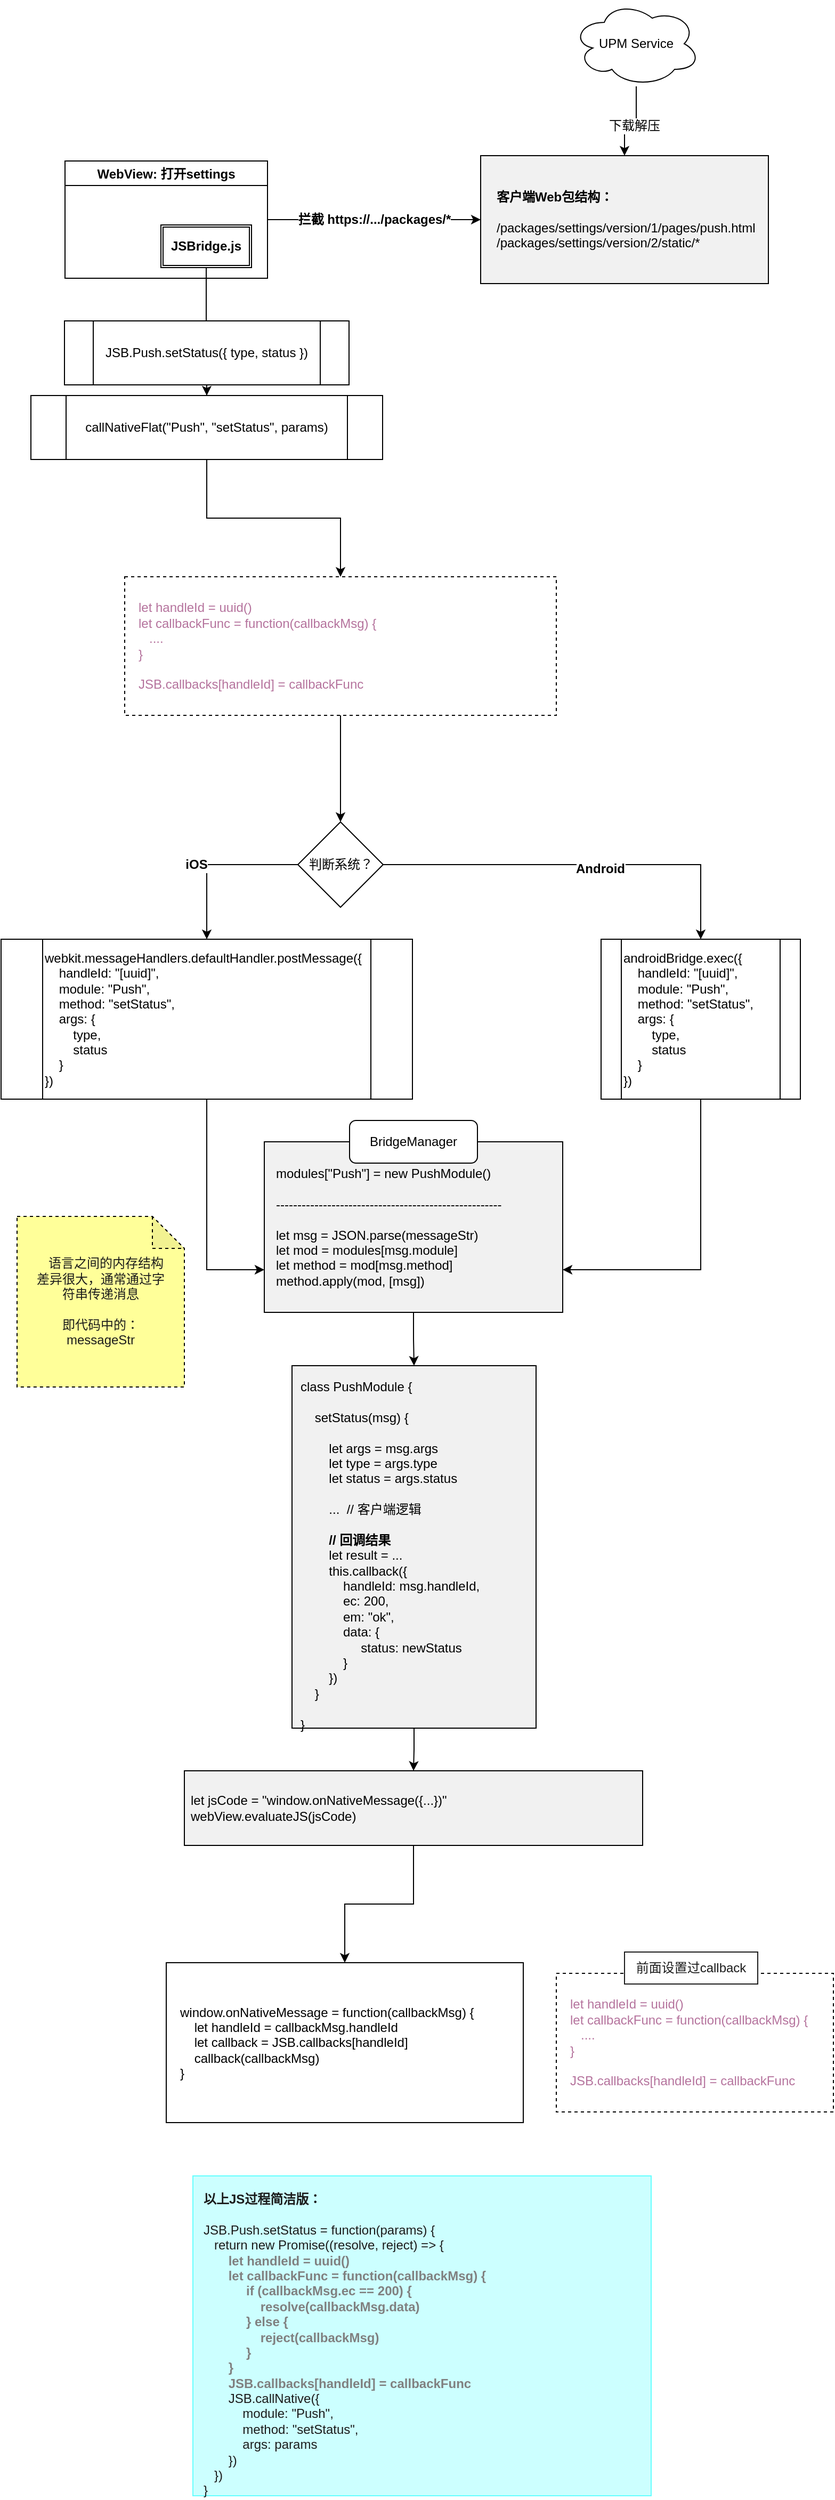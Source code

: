 <mxfile version="12.2.7" type="github" pages="1">
  <diagram id="y4ZexNS9l88Qdwmkb2It" name="Page-1">
    <mxGraphModel dx="1722" dy="901" grid="1" gridSize="10" guides="1" tooltips="1" connect="1" arrows="1" fold="1" page="1" pageScale="1" pageWidth="827" pageHeight="1169" math="0" shadow="0">
      <root>
        <mxCell id="0"/>
        <mxCell id="1" parent="0"/>
        <mxCell id="JOBqX9CXfl2p00bhvLgv-1" value="&lt;b&gt;客户端Web包结构：&lt;/b&gt;&lt;br&gt;&lt;br&gt;/packages/settings/version/1/pages/push.html&lt;br&gt;/packages/settings/version/2/static/*" style="rounded=0;whiteSpace=wrap;html=1;align=left;spacing=15;fillColor=#F1F1F1;" vertex="1" parent="1">
          <mxGeometry x="470" y="205" width="270" height="120" as="geometry"/>
        </mxCell>
        <mxCell id="JOBqX9CXfl2p00bhvLgv-3" style="edgeStyle=orthogonalEdgeStyle;rounded=0;orthogonalLoop=1;jettySize=auto;html=1;" edge="1" parent="1" source="JOBqX9CXfl2p00bhvLgv-2" target="JOBqX9CXfl2p00bhvLgv-1">
          <mxGeometry relative="1" as="geometry"/>
        </mxCell>
        <mxCell id="JOBqX9CXfl2p00bhvLgv-4" value="下载解压" style="text;html=1;resizable=0;points=[];align=center;verticalAlign=middle;labelBackgroundColor=#ffffff;" vertex="1" connectable="0" parent="JOBqX9CXfl2p00bhvLgv-3">
          <mxGeometry x="-0.094" y="4" relative="1" as="geometry">
            <mxPoint as="offset"/>
          </mxGeometry>
        </mxCell>
        <mxCell id="JOBqX9CXfl2p00bhvLgv-2" value="UPM Service" style="ellipse;shape=cloud;whiteSpace=wrap;html=1;align=center;" vertex="1" parent="1">
          <mxGeometry x="556" y="60" width="120" height="80" as="geometry"/>
        </mxCell>
        <mxCell id="JOBqX9CXfl2p00bhvLgv-8" style="edgeStyle=orthogonalEdgeStyle;rounded=0;orthogonalLoop=1;jettySize=auto;html=1;entryX=0;entryY=0.5;entryDx=0;entryDy=0;" edge="1" parent="1" source="JOBqX9CXfl2p00bhvLgv-5" target="JOBqX9CXfl2p00bhvLgv-1">
          <mxGeometry relative="1" as="geometry"/>
        </mxCell>
        <mxCell id="JOBqX9CXfl2p00bhvLgv-9" value="拦截 https://.../packages/*" style="text;html=1;resizable=0;points=[];align=center;verticalAlign=middle;labelBackgroundColor=#ffffff;fontStyle=1" vertex="1" connectable="0" parent="JOBqX9CXfl2p00bhvLgv-8">
          <mxGeometry x="-0.21" relative="1" as="geometry">
            <mxPoint x="21" as="offset"/>
          </mxGeometry>
        </mxCell>
        <mxCell id="JOBqX9CXfl2p00bhvLgv-5" value="WebView: 打开settings" style="swimlane;align=center;" vertex="1" parent="1">
          <mxGeometry x="80" y="210" width="190" height="110" as="geometry">
            <mxRectangle x="80" y="210" width="150" height="23" as="alternateBounds"/>
          </mxGeometry>
        </mxCell>
        <mxCell id="JOBqX9CXfl2p00bhvLgv-10" value="JSBridge.js" style="shape=ext;double=1;rounded=0;whiteSpace=wrap;html=1;align=center;fontStyle=1" vertex="1" parent="JOBqX9CXfl2p00bhvLgv-5">
          <mxGeometry x="90" y="60" width="85" height="40" as="geometry"/>
        </mxCell>
        <mxCell id="JOBqX9CXfl2p00bhvLgv-11" style="edgeStyle=orthogonalEdgeStyle;rounded=0;orthogonalLoop=1;jettySize=auto;html=1;" edge="1" parent="1" source="JOBqX9CXfl2p00bhvLgv-10">
          <mxGeometry relative="1" as="geometry">
            <mxPoint x="212.5" y="410" as="targetPoint"/>
          </mxGeometry>
        </mxCell>
        <mxCell id="JOBqX9CXfl2p00bhvLgv-14" style="edgeStyle=orthogonalEdgeStyle;rounded=0;orthogonalLoop=1;jettySize=auto;html=1;" edge="1" parent="1" source="JOBqX9CXfl2p00bhvLgv-12" target="JOBqX9CXfl2p00bhvLgv-13">
          <mxGeometry relative="1" as="geometry"/>
        </mxCell>
        <mxCell id="JOBqX9CXfl2p00bhvLgv-12" value="JSB.Push.setStatus({ type, status })" style="shape=process;whiteSpace=wrap;html=1;backgroundOutline=1;align=center;" vertex="1" parent="1">
          <mxGeometry x="79.5" y="360" width="267" height="60" as="geometry"/>
        </mxCell>
        <mxCell id="JOBqX9CXfl2p00bhvLgv-43" style="edgeStyle=orthogonalEdgeStyle;rounded=0;orthogonalLoop=1;jettySize=auto;html=1;fontFamily=Helvetica;" edge="1" parent="1" source="JOBqX9CXfl2p00bhvLgv-13" target="JOBqX9CXfl2p00bhvLgv-42">
          <mxGeometry relative="1" as="geometry"/>
        </mxCell>
        <mxCell id="JOBqX9CXfl2p00bhvLgv-13" value="callNativeFlat(&quot;Push&quot;, &quot;setStatus&quot;, params)" style="shape=process;whiteSpace=wrap;html=1;backgroundOutline=1;align=center;" vertex="1" parent="1">
          <mxGeometry x="48" y="430" width="330" height="60" as="geometry"/>
        </mxCell>
        <mxCell id="JOBqX9CXfl2p00bhvLgv-17" style="edgeStyle=orthogonalEdgeStyle;rounded=0;orthogonalLoop=1;jettySize=auto;html=1;exitX=0;exitY=0.5;exitDx=0;exitDy=0;" edge="1" parent="1" source="JOBqX9CXfl2p00bhvLgv-15" target="JOBqX9CXfl2p00bhvLgv-18">
          <mxGeometry relative="1" as="geometry">
            <mxPoint x="93" y="920" as="targetPoint"/>
          </mxGeometry>
        </mxCell>
        <mxCell id="JOBqX9CXfl2p00bhvLgv-20" value="iOS" style="text;html=1;resizable=0;points=[];align=center;verticalAlign=middle;labelBackgroundColor=#ffffff;fontStyle=1" vertex="1" connectable="0" parent="JOBqX9CXfl2p00bhvLgv-17">
          <mxGeometry x="-0.132" y="26" relative="1" as="geometry">
            <mxPoint x="-28" y="-26" as="offset"/>
          </mxGeometry>
        </mxCell>
        <mxCell id="JOBqX9CXfl2p00bhvLgv-23" style="edgeStyle=orthogonalEdgeStyle;rounded=0;orthogonalLoop=1;jettySize=auto;html=1;exitX=1;exitY=0.5;exitDx=0;exitDy=0;entryX=0.5;entryY=0;entryDx=0;entryDy=0;fontFamily=Helvetica;" edge="1" parent="1" source="JOBqX9CXfl2p00bhvLgv-15" target="JOBqX9CXfl2p00bhvLgv-21">
          <mxGeometry relative="1" as="geometry"/>
        </mxCell>
        <mxCell id="JOBqX9CXfl2p00bhvLgv-24" value="Android" style="text;html=1;resizable=0;points=[];align=center;verticalAlign=middle;labelBackgroundColor=#ffffff;fontFamily=Helvetica;fontStyle=1" vertex="1" connectable="0" parent="JOBqX9CXfl2p00bhvLgv-23">
          <mxGeometry x="0.103" y="-4" relative="1" as="geometry">
            <mxPoint as="offset"/>
          </mxGeometry>
        </mxCell>
        <mxCell id="JOBqX9CXfl2p00bhvLgv-15" value="判断系统？" style="rhombus;whiteSpace=wrap;html=1;align=center;" vertex="1" parent="1">
          <mxGeometry x="298.5" y="830" width="80" height="80" as="geometry"/>
        </mxCell>
        <mxCell id="JOBqX9CXfl2p00bhvLgv-34" style="edgeStyle=orthogonalEdgeStyle;rounded=0;orthogonalLoop=1;jettySize=auto;html=1;entryX=0;entryY=0.75;entryDx=0;entryDy=0;fontFamily=Helvetica;" edge="1" parent="1" source="JOBqX9CXfl2p00bhvLgv-18" target="JOBqX9CXfl2p00bhvLgv-33">
          <mxGeometry relative="1" as="geometry"/>
        </mxCell>
        <mxCell id="JOBqX9CXfl2p00bhvLgv-18" value="webkit.messageHandlers.defaultHandler.postMessage({&lt;br&gt;&amp;nbsp; &amp;nbsp; handleId: &quot;[uuid]&quot;,&lt;br&gt;&amp;nbsp; &amp;nbsp; module: &quot;Push&quot;,&lt;br&gt;&amp;nbsp; &amp;nbsp; method: &quot;setStatus&quot;,&lt;br&gt;&amp;nbsp; &amp;nbsp; args: {&lt;br&gt;&amp;nbsp; &amp;nbsp; &amp;nbsp; &amp;nbsp; type,&lt;br&gt;&amp;nbsp; &amp;nbsp; &amp;nbsp; &amp;nbsp; status&lt;br&gt;&amp;nbsp; &amp;nbsp; }&lt;br&gt;})" style="shape=process;whiteSpace=wrap;html=1;backgroundOutline=1;align=left;fontFamily=Helvetica;" vertex="1" parent="1">
          <mxGeometry x="20" y="940" width="386" height="150" as="geometry"/>
        </mxCell>
        <mxCell id="JOBqX9CXfl2p00bhvLgv-35" style="edgeStyle=orthogonalEdgeStyle;rounded=0;orthogonalLoop=1;jettySize=auto;html=1;entryX=1;entryY=0.75;entryDx=0;entryDy=0;fontFamily=Helvetica;exitX=0.5;exitY=1;exitDx=0;exitDy=0;" edge="1" parent="1" source="JOBqX9CXfl2p00bhvLgv-21" target="JOBqX9CXfl2p00bhvLgv-33">
          <mxGeometry relative="1" as="geometry"/>
        </mxCell>
        <mxCell id="JOBqX9CXfl2p00bhvLgv-21" value="androidBridge.exec({&lt;br&gt;&amp;nbsp; &amp;nbsp; handleId: &quot;[uuid]&quot;,&lt;br&gt;&amp;nbsp; &amp;nbsp; module: &quot;Push&quot;,&lt;br&gt;&amp;nbsp; &amp;nbsp; method: &quot;setStatus&quot;,&lt;br&gt;&amp;nbsp; &amp;nbsp; args: {&lt;br&gt;&amp;nbsp; &amp;nbsp; &amp;nbsp; &amp;nbsp; type,&lt;br&gt;&amp;nbsp; &amp;nbsp; &amp;nbsp; &amp;nbsp; status&lt;br&gt;&amp;nbsp; &amp;nbsp; }&lt;br&gt;})" style="shape=process;whiteSpace=wrap;html=1;backgroundOutline=1;align=left;fontFamily=Helvetica;" vertex="1" parent="1">
          <mxGeometry x="583" y="940" width="187" height="150" as="geometry"/>
        </mxCell>
        <mxCell id="JOBqX9CXfl2p00bhvLgv-38" style="edgeStyle=orthogonalEdgeStyle;rounded=0;orthogonalLoop=1;jettySize=auto;html=1;entryX=0.5;entryY=0;entryDx=0;entryDy=0;fontFamily=Helvetica;" edge="1" parent="1" source="JOBqX9CXfl2p00bhvLgv-26" target="JOBqX9CXfl2p00bhvLgv-37">
          <mxGeometry relative="1" as="geometry"/>
        </mxCell>
        <mxCell id="JOBqX9CXfl2p00bhvLgv-26" value="class PushModule {&lt;br&gt;&lt;br&gt;&amp;nbsp; &amp;nbsp; setStatus(msg) {&lt;br&gt;&lt;br&gt;&amp;nbsp; &amp;nbsp; &amp;nbsp; &amp;nbsp; let args = msg.args&lt;br&gt;&amp;nbsp; &amp;nbsp; &amp;nbsp; &amp;nbsp; let type = args.type&lt;br&gt;&amp;nbsp; &amp;nbsp; &amp;nbsp; &amp;nbsp; let status = args.status&lt;br&gt;&lt;br&gt;&amp;nbsp; &amp;nbsp; &amp;nbsp; &amp;nbsp; ...&amp;nbsp; // 客户端逻辑&lt;br&gt;&lt;br&gt;&amp;nbsp; &amp;nbsp; &amp;nbsp; &amp;nbsp; &lt;b&gt;// 回调结果&lt;/b&gt;&lt;br&gt;&amp;nbsp; &amp;nbsp; &amp;nbsp; &amp;nbsp; let result = ...&lt;br&gt;&amp;nbsp; &amp;nbsp; &amp;nbsp; &amp;nbsp; this.callback({&lt;br&gt;&amp;nbsp; &amp;nbsp; &amp;nbsp; &amp;nbsp; &amp;nbsp; &amp;nbsp; handleId: msg.handleId,&lt;br&gt;&amp;nbsp; &amp;nbsp; &amp;nbsp; &amp;nbsp; &amp;nbsp; &amp;nbsp; ec: 200,&lt;br&gt;&amp;nbsp; &amp;nbsp; &amp;nbsp; &amp;nbsp; &amp;nbsp; &amp;nbsp; em: &quot;ok&quot;,&lt;br&gt;&amp;nbsp; &amp;nbsp; &amp;nbsp; &amp;nbsp; &amp;nbsp; &amp;nbsp; data: {&lt;br&gt;&amp;nbsp; &amp;nbsp; &amp;nbsp; &amp;nbsp; &amp;nbsp; &amp;nbsp; &amp;nbsp; &amp;nbsp; &amp;nbsp;status: newStatus&lt;br&gt;&amp;nbsp; &amp;nbsp; &amp;nbsp; &amp;nbsp; &amp;nbsp; &amp;nbsp; }&lt;br&gt;&amp;nbsp; &amp;nbsp; &amp;nbsp; &amp;nbsp; })&lt;br&gt;&amp;nbsp; &amp;nbsp; }&lt;br&gt;&lt;br&gt;}" style="rounded=0;whiteSpace=wrap;html=1;fontFamily=Helvetica;align=left;verticalAlign=top;fillColor=#F1F1F1;spacing=8;" vertex="1" parent="1">
          <mxGeometry x="293" y="1340" width="229" height="340" as="geometry"/>
        </mxCell>
        <mxCell id="JOBqX9CXfl2p00bhvLgv-36" style="edgeStyle=orthogonalEdgeStyle;rounded=0;orthogonalLoop=1;jettySize=auto;html=1;fontFamily=Helvetica;" edge="1" parent="1" source="JOBqX9CXfl2p00bhvLgv-33" target="JOBqX9CXfl2p00bhvLgv-26">
          <mxGeometry relative="1" as="geometry">
            <mxPoint x="420" y="1270" as="targetPoint"/>
          </mxGeometry>
        </mxCell>
        <mxCell id="JOBqX9CXfl2p00bhvLgv-33" value="modules[&quot;Push&quot;] = new PushModule()&lt;br&gt;&lt;br&gt;-----------------------------------------------------&lt;br&gt;&lt;br&gt;let msg = JSON.parse(messageStr)&lt;br&gt;let mod = modules[msg.module]&lt;br&gt;let method = mod[msg.method]&lt;br&gt;method.apply(mod, [msg])" style="rounded=0;whiteSpace=wrap;html=1;fontFamily=Helvetica;align=left;spacing=11;fillColor=#F1F1F1;" vertex="1" parent="1">
          <mxGeometry x="267" y="1130" width="280" height="160" as="geometry"/>
        </mxCell>
        <mxCell id="JOBqX9CXfl2p00bhvLgv-32" value="BridgeManager" style="rounded=1;whiteSpace=wrap;html=1;fontFamily=Helvetica;align=center;" vertex="1" parent="1">
          <mxGeometry x="347" y="1110" width="120" height="40" as="geometry"/>
        </mxCell>
        <mxCell id="JOBqX9CXfl2p00bhvLgv-41" style="edgeStyle=orthogonalEdgeStyle;rounded=0;orthogonalLoop=1;jettySize=auto;html=1;fontFamily=Helvetica;" edge="1" parent="1" source="JOBqX9CXfl2p00bhvLgv-37" target="JOBqX9CXfl2p00bhvLgv-40">
          <mxGeometry relative="1" as="geometry"/>
        </mxCell>
        <mxCell id="JOBqX9CXfl2p00bhvLgv-37" value="let jsCode = &quot;window.onNativeMessage({...})&quot;&lt;br&gt;webView.evaluateJS(jsCode)" style="rounded=0;whiteSpace=wrap;html=1;fontFamily=Helvetica;align=left;spacing=6;labelBackgroundColor=none;fillColor=#F1F1F1;" vertex="1" parent="1">
          <mxGeometry x="192" y="1720" width="430" height="70" as="geometry"/>
        </mxCell>
        <mxCell id="JOBqX9CXfl2p00bhvLgv-40" value="window.onNativeMessage = function(callbackMsg) {&lt;br&gt;&amp;nbsp; &amp;nbsp; let handleId = callbackMsg.handleId&lt;br&gt;&amp;nbsp; &amp;nbsp; let callback = JSB.callbacks[handleId]&lt;br&gt;&amp;nbsp; &amp;nbsp; callback(callbackMsg)&lt;br&gt;}" style="rounded=0;whiteSpace=wrap;html=1;labelBackgroundColor=none;fillColor=#FFFFFF;fontFamily=Helvetica;align=left;spacing=13;" vertex="1" parent="1">
          <mxGeometry x="175" y="1900" width="335" height="150" as="geometry"/>
        </mxCell>
        <mxCell id="JOBqX9CXfl2p00bhvLgv-44" style="edgeStyle=orthogonalEdgeStyle;rounded=0;orthogonalLoop=1;jettySize=auto;html=1;fontFamily=Helvetica;" edge="1" parent="1" source="JOBqX9CXfl2p00bhvLgv-42" target="JOBqX9CXfl2p00bhvLgv-15">
          <mxGeometry relative="1" as="geometry"/>
        </mxCell>
        <mxCell id="JOBqX9CXfl2p00bhvLgv-42" value="let handleId = uuid()&lt;br&gt;let callbackFunc = function(callbackMsg) {&lt;br&gt;&amp;nbsp; &amp;nbsp;....&lt;br&gt;}&lt;br&gt;&lt;br&gt;JSB.callbacks[handleId] = callbackFunc" style="rounded=0;whiteSpace=wrap;html=1;labelBackgroundColor=none;fillColor=#FFFFFF;fontFamily=Helvetica;align=left;spacing=13;dashed=1;fontColor=#B5739D;" vertex="1" parent="1">
          <mxGeometry x="136" y="600" width="405" height="130" as="geometry"/>
        </mxCell>
        <mxCell id="JOBqX9CXfl2p00bhvLgv-45" value="let handleId = uuid()&lt;br&gt;let callbackFunc = function(callbackMsg) {&lt;br&gt;&amp;nbsp; &amp;nbsp;....&lt;br&gt;}&lt;br&gt;&lt;br&gt;JSB.callbacks[handleId] = callbackFunc" style="rounded=0;whiteSpace=wrap;html=1;labelBackgroundColor=none;fillColor=#FFFFFF;fontFamily=Helvetica;align=left;spacing=13;dashed=1;fontColor=#B5739D;" vertex="1" parent="1">
          <mxGeometry x="541" y="1910" width="260" height="130" as="geometry"/>
        </mxCell>
        <mxCell id="JOBqX9CXfl2p00bhvLgv-46" value="&amp;nbsp; &amp;nbsp;语言之间的内存结构差异很大，通常通过字符串传递消息&lt;br&gt;&lt;br&gt;即代码中的：messageStr" style="shape=note;whiteSpace=wrap;html=1;backgroundOutline=1;darkOpacity=0.05;dashed=1;labelBackgroundColor=none;fillColor=#FFFF99;fontFamily=Helvetica;fontColor=#1C1C1C;align=center;spacing=18;" vertex="1" parent="1">
          <mxGeometry x="35" y="1200" width="157" height="160" as="geometry"/>
        </mxCell>
        <mxCell id="JOBqX9CXfl2p00bhvLgv-47" value="&lt;b&gt;以上JS过程简洁版：&lt;/b&gt;&lt;br&gt;&lt;br&gt;JSB.Push.setStatus = function(params) {&lt;br&gt;&amp;nbsp; &amp;nbsp;return new Promise((resolve, reject) =&amp;gt; {&lt;br&gt;&amp;nbsp; &amp;nbsp; &amp;nbsp; &amp;nbsp;&lt;font color=&quot;#808080&quot;&gt;&lt;b&gt;let handleId = uuid()&lt;br&gt;&amp;nbsp; &amp;nbsp; &amp;nbsp; &amp;nbsp;let callbackFunc = function(callbackMsg) {&lt;br&gt;&amp;nbsp; &amp;nbsp; &amp;nbsp; &amp;nbsp; &amp;nbsp; &amp;nbsp; if (callbackMsg.ec == 200) {&lt;br&gt;&amp;nbsp; &amp;nbsp; &amp;nbsp; &amp;nbsp; &amp;nbsp; &amp;nbsp; &amp;nbsp; &amp;nbsp; resolve(callbackMsg.data)&lt;br&gt;&amp;nbsp; &amp;nbsp; &amp;nbsp; &amp;nbsp; &amp;nbsp; &amp;nbsp; } else {&lt;br&gt;&amp;nbsp; &amp;nbsp; &amp;nbsp; &amp;nbsp; &amp;nbsp; &amp;nbsp; &amp;nbsp; &amp;nbsp; reject(callbackMsg)&lt;br&gt;&amp;nbsp; &amp;nbsp; &amp;nbsp; &amp;nbsp; &amp;nbsp; &amp;nbsp; }&lt;br&gt;&amp;nbsp; &amp;nbsp; &amp;nbsp; &amp;nbsp;}&lt;br&gt;&lt;/b&gt;&lt;b&gt;&amp;nbsp; &amp;nbsp; &amp;nbsp; &amp;nbsp;JSB.callbacks[handleId] = callbackFunc&lt;/b&gt;&lt;/font&gt;&lt;br&gt;&amp;nbsp; &amp;nbsp; &amp;nbsp; &amp;nbsp;JSB.callNative({ &lt;br&gt;&amp;nbsp; &amp;nbsp; &amp;nbsp; &amp;nbsp; &amp;nbsp; &amp;nbsp;module: &quot;Push&quot;,&lt;br&gt;&amp;nbsp; &amp;nbsp; &amp;nbsp; &amp;nbsp; &amp;nbsp; &amp;nbsp;method: &quot;setStatus&quot;,&lt;br&gt;&amp;nbsp; &amp;nbsp; &amp;nbsp; &amp;nbsp; &amp;nbsp; &amp;nbsp;args: params&lt;br&gt;&amp;nbsp; &amp;nbsp; &amp;nbsp; &amp;nbsp;})&lt;br&gt;&amp;nbsp; &amp;nbsp;})&lt;br&gt;}" style="rounded=0;whiteSpace=wrap;html=1;labelBackgroundColor=none;fillColor=#CCFFFF;fontFamily=Helvetica;fontColor=#1C1C1C;align=left;spacing=10;verticalAlign=top;strokeColor=#66FFFF;" vertex="1" parent="1">
          <mxGeometry x="200" y="2100" width="430" height="300" as="geometry"/>
        </mxCell>
        <mxCell id="JOBqX9CXfl2p00bhvLgv-48" value="前面设置过callback" style="rounded=0;whiteSpace=wrap;html=1;labelBackgroundColor=none;strokeColor=#1C1C1C;fillColor=#FFFFFF;fontFamily=Helvetica;fontColor=#1C1C1C;align=center;" vertex="1" parent="1">
          <mxGeometry x="605" y="1890" width="125" height="30" as="geometry"/>
        </mxCell>
      </root>
    </mxGraphModel>
  </diagram>
</mxfile>
